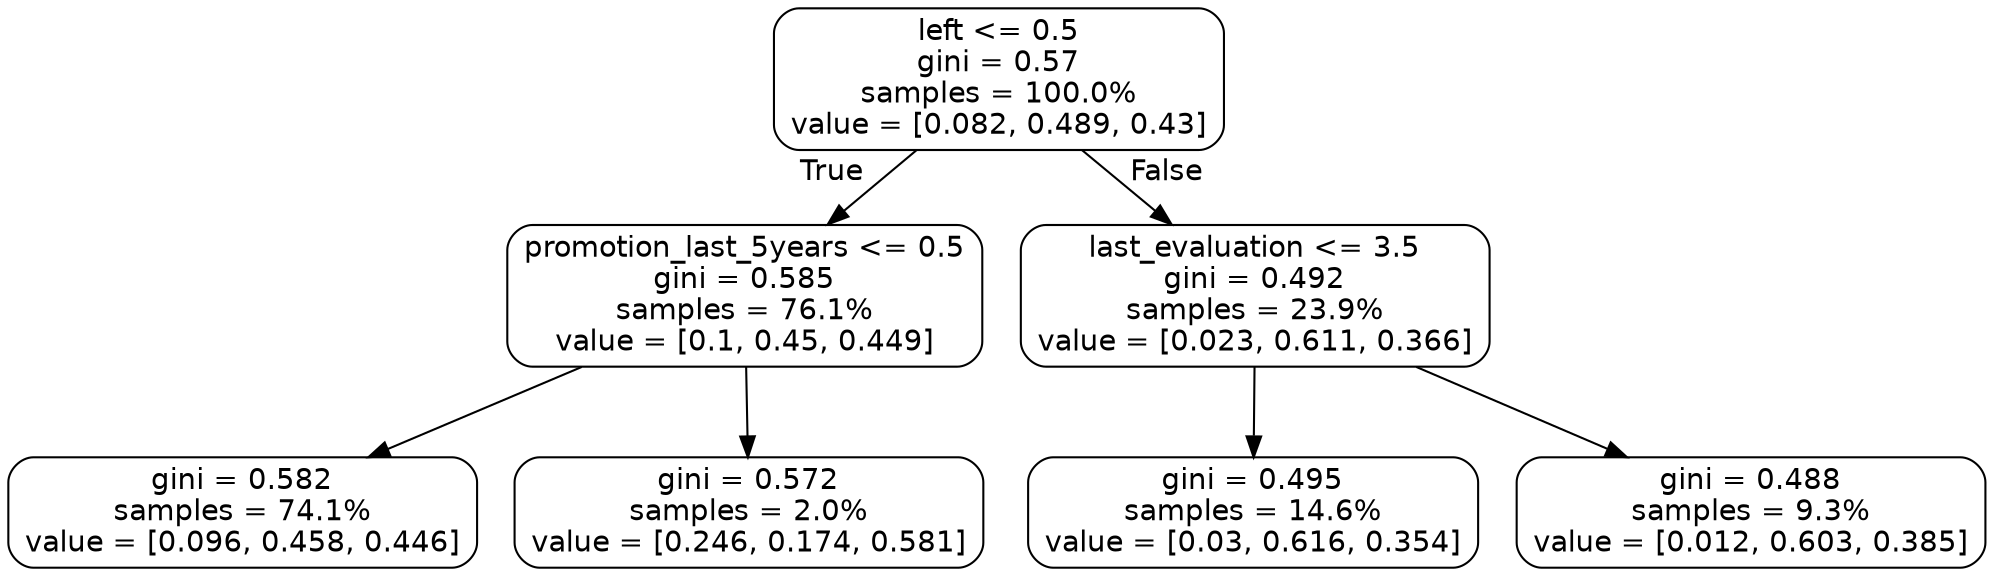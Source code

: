 digraph Tree {
node [shape=box, style="rounded", color="black", fontname=helvetica] ;
graph [ranksep=equally, splines=polyline] ;
edge [fontname=helvetica] ;
0 [label="left <= 0.5\ngini = 0.57\nsamples = 100.0%\nvalue = [0.082, 0.489, 0.43]"] ;
1 [label="promotion_last_5years <= 0.5\ngini = 0.585\nsamples = 76.1%\nvalue = [0.1, 0.45, 0.449]"] ;
0 -> 1 [labeldistance=2.5, labelangle=45, headlabel="True"] ;
2 [label="gini = 0.582\nsamples = 74.1%\nvalue = [0.096, 0.458, 0.446]"] ;
1 -> 2 ;
3 [label="gini = 0.572\nsamples = 2.0%\nvalue = [0.246, 0.174, 0.581]"] ;
1 -> 3 ;
4 [label="last_evaluation <= 3.5\ngini = 0.492\nsamples = 23.9%\nvalue = [0.023, 0.611, 0.366]"] ;
0 -> 4 [labeldistance=2.5, labelangle=-45, headlabel="False"] ;
5 [label="gini = 0.495\nsamples = 14.6%\nvalue = [0.03, 0.616, 0.354]"] ;
4 -> 5 ;
6 [label="gini = 0.488\nsamples = 9.3%\nvalue = [0.012, 0.603, 0.385]"] ;
4 -> 6 ;
{rank=same ; 0} ;
{rank=same ; 1; 4} ;
{rank=same ; 2; 3; 5; 6} ;
}